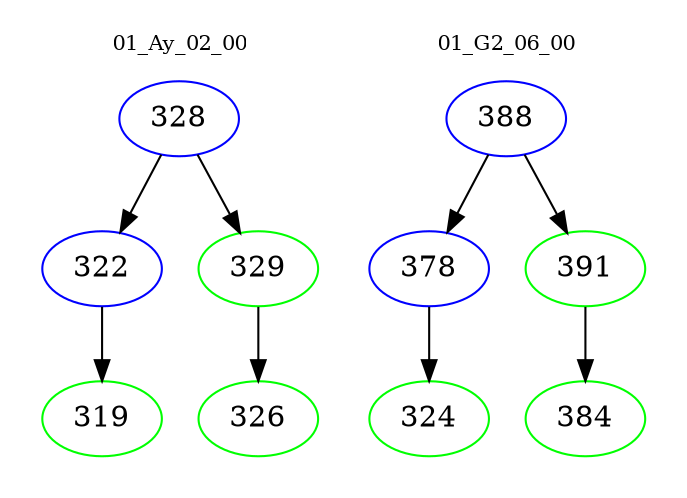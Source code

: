 digraph{
subgraph cluster_0 {
color = white
label = "01_Ay_02_00";
fontsize=10;
T0_328 [label="328", color="blue"]
T0_328 -> T0_322 [color="black"]
T0_322 [label="322", color="blue"]
T0_322 -> T0_319 [color="black"]
T0_319 [label="319", color="green"]
T0_328 -> T0_329 [color="black"]
T0_329 [label="329", color="green"]
T0_329 -> T0_326 [color="black"]
T0_326 [label="326", color="green"]
}
subgraph cluster_1 {
color = white
label = "01_G2_06_00";
fontsize=10;
T1_388 [label="388", color="blue"]
T1_388 -> T1_378 [color="black"]
T1_378 [label="378", color="blue"]
T1_378 -> T1_324 [color="black"]
T1_324 [label="324", color="green"]
T1_388 -> T1_391 [color="black"]
T1_391 [label="391", color="green"]
T1_391 -> T1_384 [color="black"]
T1_384 [label="384", color="green"]
}
}
